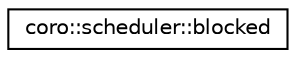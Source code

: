 digraph "Graphical Class Hierarchy"
{
 // LATEX_PDF_SIZE
  edge [fontname="Helvetica",fontsize="10",labelfontname="Helvetica",labelfontsize="10"];
  node [fontname="Helvetica",fontsize="10",shape=record];
  rankdir="LR";
  Node0 [label="coro::scheduler::blocked",height=0.2,width=0.4,color="black", fillcolor="white", style="filled",URL="$classcoro_1_1scheduler_1_1blocked.html",tooltip="an object which holds blocking status for specified identity"];
}
